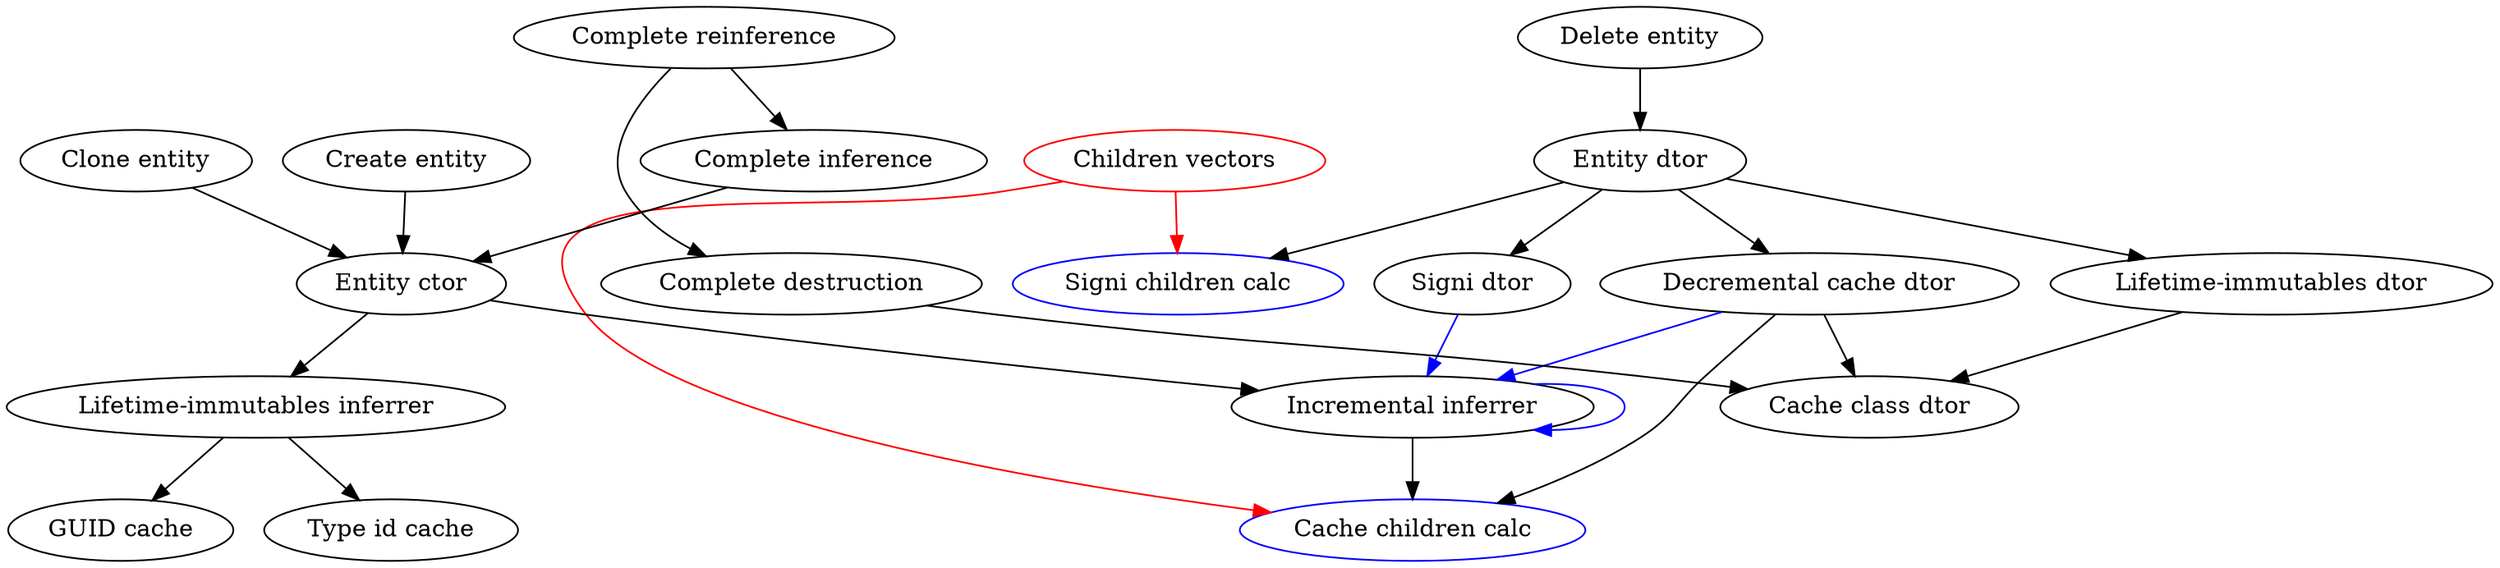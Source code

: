 digraph G {
	/*
		Parent is a dependency of a child.
		Child is dependent on the parent.

		Legend:

		Red node - cache

		Black edge - calls [target node label] this entity only
		Red edge - [target node label] depends on [source node label]
		Blue edge - calls [target node label] of one or more entities
	*/

	/*
		Theoretically, there is no need for incremental inferrer if,
		at the point of reinferring a single field, we require to exactly and perfectly determine
		all other fields, in children on not, calculated with help of the now modified field, and call relevant updaters.
		
		With such explicit field recalculators, we can always be specific as to what changes. 
		Duplicate code may arise, but we have perfect control with regards to caches.

		With incremental inferrer that checks for modifications, we may manage dependencies in one place, 
		but have potentially less control with speed of updates (since we don't have to needlessly compare for change if we know everything).
		Obviously, incremental inferrer updates dependent caches only if the value has changed. Otherwise it shall set it without checking.

		We can always go with incremental inferrers first as it will simplify code, and then wherever there are bottlenecks,
		just introduce explicit inferrers of that single field. 
		For other fields that we know have no dependencies in signi or remote caches (e.g. transform, velocity)
		we can expose direct setters. (also for application of forces)
		This also has the advantage of simplifying the relation between cache destructors and inferrers. 

		Notice that incremental inferrer will never update too much! 
		Because it will always check for what value there is in the cache already.
		
		E.g. even if we call the entire fixtural inferrer whenever the subject starts driving a car,
		it will anyway be detected that the fixtures should still exist and only that their density changed.
	*/

	ordering=out;
	"Decremental cache dtor"->"Cache children calc"
	"Children vectors"[color=red]
	"Children vectors"->"Cache children calc"[color=red]
	"Signi children calc"[color=blue]
	"Cache children calc"[color=blue]
	
	"Decremental cache dtor"->"Cache class dtor"
	"Decremental cache dtor"->"Incremental inferrer"[color=blue]
	//"Incremental inferrer"->"Decremental cache dtor"

	"Incremental inferrer"->"Incremental inferrer"[color=blue/* label="of" labeltooltip="of child(dependency)"*/]

	"Incremental inferrer"->"Cache children calc"

	"Entity ctor"->"Lifetime-immutables inferrer"
	"Entity ctor"->"Incremental inferrer"

	"Children vectors"->"Signi children calc"[color=red]

	"Entity dtor"->"Signi children calc"
	"Entity dtor"->"Signi dtor"
	"Entity dtor"->"Decremental cache dtor"
	"Entity dtor"->"Lifetime-immutables dtor"
	"Lifetime-immutables dtor"->"Cache class dtor"
	"Signi dtor"->"Incremental inferrer"[color=blue]

	"Create entity"->"Entity ctor"
	// The clone entity, instead of just creating entity and modifying components causing redundant reinferences,
	// will just use ctor in the same way that create entity does. 
	"Clone entity"->"Entity ctor"
	"Delete entity"->"Entity dtor"

	"Complete reinference"->"Complete destruction"
	"Complete reinference"->"Complete inference"

	"Complete inference"->"Entity ctor"
	"Complete destruction"->"Cache class dtor"

	"Lifetime-immutables inferrer"->"GUID cache"
	"Lifetime-immutables inferrer"->"Type id cache"
		
//	"Incremental inferrer"->"Cache class dtor"
//	"Assoc-signi field changer"->"Incremental inferrer"[constraint=false]

//	"Signi"[color=green]	
//	"Signi"->"Incremental inferrer"[constraint=false,color=green]
}
